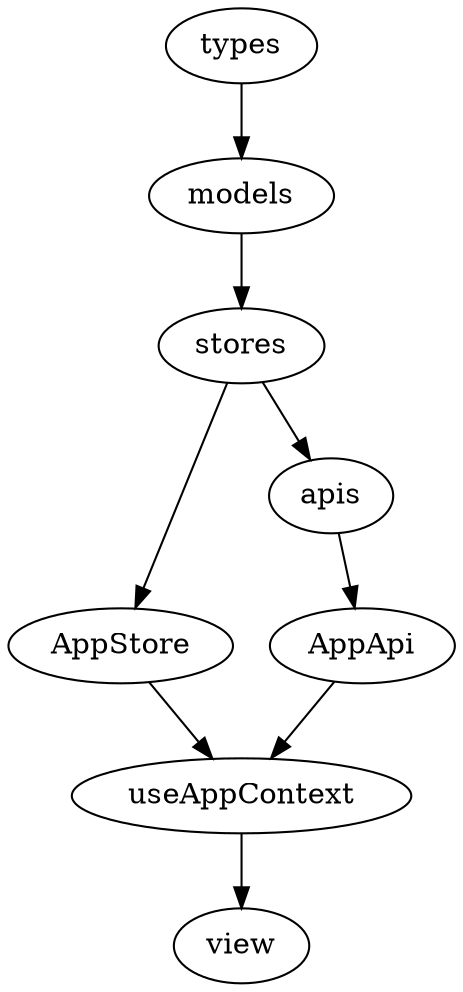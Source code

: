 digraph {
    types -> models -> stores -> AppStore;
    stores -> apis -> AppApi;
    AppStore -> useAppContext;
    AppApi -> useAppContext;
    useAppContext -> view;
}